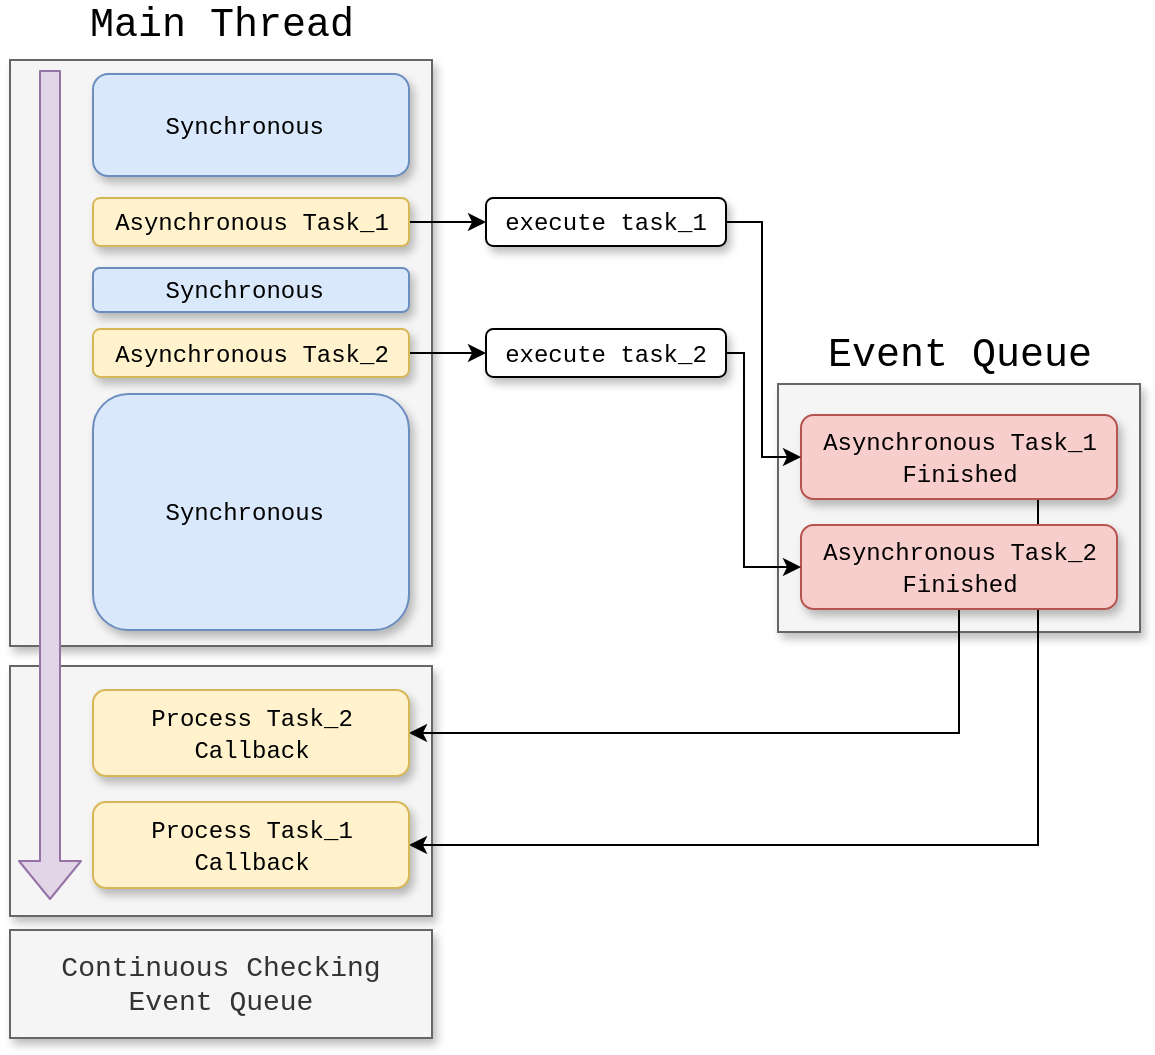 <mxfile version="14.4.3" type="device"><diagram id="kQtuz5mN-LGT-LcaPj9j" name="第 1 页"><mxGraphModel dx="937" dy="792" grid="0" gridSize="10" guides="1" tooltips="1" connect="1" arrows="1" fold="1" page="0" pageScale="1" pageWidth="827" pageHeight="1169" math="0" shadow="0"><root><mxCell id="0"/><mxCell id="1" parent="0"/><mxCell id="tb5_CXfjBrHwyZ31hqzy-23" value="" style="rounded=0;whiteSpace=wrap;html=1;shadow=1;fillColor=#f5f5f5;strokeColor=#666666;fontColor=#333333;" vertex="1" parent="1"><mxGeometry x="39" y="526" width="211" height="125" as="geometry"/></mxCell><mxCell id="tb5_CXfjBrHwyZ31hqzy-1" value="" style="rounded=0;whiteSpace=wrap;html=1;shadow=1;fillColor=#f5f5f5;strokeColor=#666666;fontColor=#333333;" vertex="1" parent="1"><mxGeometry x="39" y="223" width="211" height="293" as="geometry"/></mxCell><mxCell id="tb5_CXfjBrHwyZ31hqzy-4" value="" style="rounded=0;whiteSpace=wrap;html=1;shadow=1;fillColor=#f5f5f5;strokeColor=#666666;fontColor=#333333;" vertex="1" parent="1"><mxGeometry x="423" y="385" width="181" height="124" as="geometry"/></mxCell><mxCell id="tb5_CXfjBrHwyZ31hqzy-19" style="edgeStyle=orthogonalEdgeStyle;rounded=0;orthogonalLoop=1;jettySize=auto;html=1;entryX=0;entryY=0.5;entryDx=0;entryDy=0;" edge="1" parent="1" source="tb5_CXfjBrHwyZ31hqzy-5" target="tb5_CXfjBrHwyZ31hqzy-11"><mxGeometry relative="1" as="geometry"/></mxCell><mxCell id="tb5_CXfjBrHwyZ31hqzy-5" value="&lt;font face=&quot;Courier New&quot;&gt;Asynchronous Task_1&lt;/font&gt;" style="rounded=1;whiteSpace=wrap;html=1;shadow=1;fillColor=#fff2cc;strokeColor=#d6b656;" vertex="1" parent="1"><mxGeometry x="80.5" y="292" width="158" height="24" as="geometry"/></mxCell><mxCell id="tb5_CXfjBrHwyZ31hqzy-20" style="edgeStyle=orthogonalEdgeStyle;rounded=0;orthogonalLoop=1;jettySize=auto;html=1;entryX=0;entryY=0.5;entryDx=0;entryDy=0;" edge="1" parent="1" source="tb5_CXfjBrHwyZ31hqzy-6" target="tb5_CXfjBrHwyZ31hqzy-18"><mxGeometry relative="1" as="geometry"/></mxCell><mxCell id="tb5_CXfjBrHwyZ31hqzy-6" value="&lt;font face=&quot;Courier New&quot;&gt;Asynchronous Task_2&lt;/font&gt;" style="rounded=1;whiteSpace=wrap;html=1;shadow=1;fillColor=#fff2cc;strokeColor=#d6b656;" vertex="1" parent="1"><mxGeometry x="80.5" y="357.5" width="158" height="24" as="geometry"/></mxCell><mxCell id="tb5_CXfjBrHwyZ31hqzy-7" value="&lt;font face=&quot;Courier New&quot; style=&quot;font-size: 20px&quot;&gt;Event Queue&lt;/font&gt;" style="text;html=1;strokeColor=none;fillColor=none;align=center;verticalAlign=middle;whiteSpace=wrap;rounded=0;" vertex="1" parent="1"><mxGeometry x="438.5" y="359.5" width="150" height="20" as="geometry"/></mxCell><mxCell id="tb5_CXfjBrHwyZ31hqzy-28" style="edgeStyle=orthogonalEdgeStyle;rounded=0;orthogonalLoop=1;jettySize=auto;html=1;entryX=1;entryY=0.5;entryDx=0;entryDy=0;exitX=0.75;exitY=1;exitDx=0;exitDy=0;" edge="1" parent="1" source="tb5_CXfjBrHwyZ31hqzy-8" target="tb5_CXfjBrHwyZ31hqzy-26"><mxGeometry relative="1" as="geometry"><Array as="points"><mxPoint x="553" y="616"/></Array></mxGeometry></mxCell><mxCell id="tb5_CXfjBrHwyZ31hqzy-8" value="&lt;font face=&quot;Courier New&quot;&gt;Asynchronous Task_1 Finished&lt;/font&gt;" style="rounded=1;whiteSpace=wrap;html=1;shadow=1;fillColor=#f8cecc;strokeColor=#b85450;" vertex="1" parent="1"><mxGeometry x="434.5" y="400.5" width="158" height="42" as="geometry"/></mxCell><mxCell id="tb5_CXfjBrHwyZ31hqzy-27" style="edgeStyle=orthogonalEdgeStyle;rounded=0;orthogonalLoop=1;jettySize=auto;html=1;entryX=1;entryY=0.5;entryDx=0;entryDy=0;exitX=0.5;exitY=1;exitDx=0;exitDy=0;" edge="1" parent="1" source="tb5_CXfjBrHwyZ31hqzy-10" target="tb5_CXfjBrHwyZ31hqzy-25"><mxGeometry relative="1" as="geometry"/></mxCell><mxCell id="tb5_CXfjBrHwyZ31hqzy-10" value="&lt;font face=&quot;Courier New&quot;&gt;Asynchronous Task_2 Finished&lt;/font&gt;" style="rounded=1;whiteSpace=wrap;html=1;shadow=1;fillColor=#f8cecc;strokeColor=#b85450;" vertex="1" parent="1"><mxGeometry x="434.5" y="455.5" width="158" height="42" as="geometry"/></mxCell><mxCell id="tb5_CXfjBrHwyZ31hqzy-22" style="edgeStyle=orthogonalEdgeStyle;rounded=0;orthogonalLoop=1;jettySize=auto;html=1;entryX=0;entryY=0.5;entryDx=0;entryDy=0;" edge="1" parent="1" source="tb5_CXfjBrHwyZ31hqzy-11" target="tb5_CXfjBrHwyZ31hqzy-8"><mxGeometry relative="1" as="geometry"><Array as="points"><mxPoint x="415" y="304"/><mxPoint x="415" y="422"/></Array></mxGeometry></mxCell><mxCell id="tb5_CXfjBrHwyZ31hqzy-11" value="&lt;font face=&quot;Courier New&quot;&gt;execute task_1&lt;/font&gt;" style="rounded=1;whiteSpace=wrap;html=1;shadow=1;" vertex="1" parent="1"><mxGeometry x="277" y="292" width="120" height="24" as="geometry"/></mxCell><mxCell id="tb5_CXfjBrHwyZ31hqzy-12" value="&lt;font face=&quot;Courier New&quot; style=&quot;font-size: 20px&quot;&gt;Main Thread&lt;/font&gt;" style="text;html=1;strokeColor=none;fillColor=none;align=center;verticalAlign=middle;whiteSpace=wrap;rounded=0;" vertex="1" parent="1"><mxGeometry x="67.5" y="195" width="154" height="20" as="geometry"/></mxCell><mxCell id="tb5_CXfjBrHwyZ31hqzy-15" value="&lt;font face=&quot;Courier New&quot;&gt;Synchronous&amp;nbsp;&lt;/font&gt;" style="rounded=1;whiteSpace=wrap;html=1;shadow=1;fillColor=#dae8fc;strokeColor=#6c8ebf;" vertex="1" parent="1"><mxGeometry x="80.5" y="230" width="158" height="51" as="geometry"/></mxCell><mxCell id="tb5_CXfjBrHwyZ31hqzy-16" value="&lt;font face=&quot;Courier New&quot;&gt;Synchronous&amp;nbsp;&lt;/font&gt;" style="rounded=1;whiteSpace=wrap;html=1;shadow=1;fillColor=#dae8fc;strokeColor=#6c8ebf;" vertex="1" parent="1"><mxGeometry x="80.5" y="327" width="158" height="22" as="geometry"/></mxCell><mxCell id="tb5_CXfjBrHwyZ31hqzy-17" value="&lt;font face=&quot;Courier New&quot;&gt;Synchronous&amp;nbsp;&lt;/font&gt;" style="rounded=1;whiteSpace=wrap;html=1;shadow=1;fillColor=#dae8fc;strokeColor=#6c8ebf;" vertex="1" parent="1"><mxGeometry x="80.5" y="390" width="158" height="118" as="geometry"/></mxCell><mxCell id="tb5_CXfjBrHwyZ31hqzy-21" style="edgeStyle=orthogonalEdgeStyle;rounded=0;orthogonalLoop=1;jettySize=auto;html=1;entryX=0;entryY=0.5;entryDx=0;entryDy=0;" edge="1" parent="1" source="tb5_CXfjBrHwyZ31hqzy-18" target="tb5_CXfjBrHwyZ31hqzy-10"><mxGeometry relative="1" as="geometry"><Array as="points"><mxPoint x="406" y="370"/><mxPoint x="406" y="477"/></Array></mxGeometry></mxCell><mxCell id="tb5_CXfjBrHwyZ31hqzy-18" value="&lt;font face=&quot;Courier New&quot;&gt;execute task_2&lt;/font&gt;" style="rounded=1;whiteSpace=wrap;html=1;shadow=1;" vertex="1" parent="1"><mxGeometry x="277" y="357.5" width="120" height="24" as="geometry"/></mxCell><mxCell id="tb5_CXfjBrHwyZ31hqzy-25" value="&lt;font face=&quot;Courier New&quot;&gt;Process Task_2 Callback&lt;/font&gt;" style="rounded=1;whiteSpace=wrap;html=1;shadow=1;fillColor=#fff2cc;strokeColor=#d6b656;" vertex="1" parent="1"><mxGeometry x="80.5" y="538" width="158" height="43" as="geometry"/></mxCell><mxCell id="tb5_CXfjBrHwyZ31hqzy-26" value="&lt;font face=&quot;Courier New&quot;&gt;Process Task_1 Callback&lt;/font&gt;" style="rounded=1;whiteSpace=wrap;html=1;shadow=1;fillColor=#fff2cc;strokeColor=#d6b656;" vertex="1" parent="1"><mxGeometry x="80.5" y="594" width="158" height="43" as="geometry"/></mxCell><mxCell id="tb5_CXfjBrHwyZ31hqzy-29" value="" style="shape=flexArrow;endArrow=classic;html=1;fillColor=#e1d5e7;strokeColor=#9673a6;" edge="1" parent="1"><mxGeometry width="50" height="50" relative="1" as="geometry"><mxPoint x="59" y="228" as="sourcePoint"/><mxPoint x="59" y="643" as="targetPoint"/></mxGeometry></mxCell><mxCell id="tb5_CXfjBrHwyZ31hqzy-30" value="&lt;font face=&quot;Courier New&quot; style=&quot;font-size: 14px&quot;&gt;Continuous Checking Event Queue&lt;/font&gt;" style="rounded=0;whiteSpace=wrap;html=1;shadow=1;fillColor=#f5f5f5;strokeColor=#666666;fontColor=#333333;" vertex="1" parent="1"><mxGeometry x="39" y="658" width="211" height="54" as="geometry"/></mxCell></root></mxGraphModel></diagram></mxfile>
